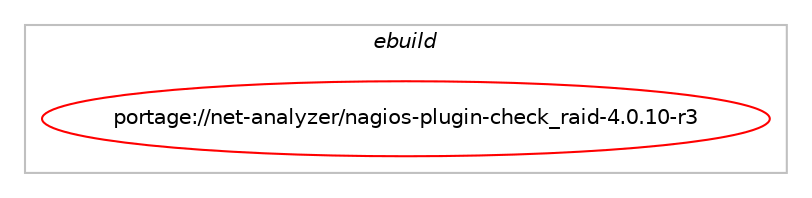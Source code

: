 digraph prolog {

# *************
# Graph options
# *************

newrank=true;
concentrate=true;
compound=true;
graph [rankdir=LR,fontname=Helvetica,fontsize=10,ranksep=1.5];#, ranksep=2.5, nodesep=0.2];
edge  [arrowhead=vee];
node  [fontname=Helvetica,fontsize=10];

# **********
# The ebuild
# **********

subgraph cluster_leftcol {
color=gray;
label=<<i>ebuild</i>>;
id [label="portage://net-analyzer/nagios-plugin-check_raid-4.0.10-r3", color=red, width=4, href="../net-analyzer/nagios-plugin-check_raid-4.0.10-r3.svg"];
}

# ****************
# The dependencies
# ****************

subgraph cluster_midcol {
color=gray;
label=<<i>dependencies</i>>;
subgraph cluster_compile {
fillcolor="#eeeeee";
style=filled;
label=<<i>compile</i>>;
# *** BEGIN UNKNOWN DEPENDENCY TYPE (TODO) ***
# id -> equal(package_dependency(portage://net-analyzer/nagios-plugin-check_raid-4.0.10-r3,install,no,dev-lang,perl,greaterequal,[5.38.2,,-r3,5.38.2-r3],[],[use(equal(perl_features_debug),none),use(equal(perl_features_ithreads),none),use(equal(perl_features_quadmath),none)]))
# *** END UNKNOWN DEPENDENCY TYPE (TODO) ***

# *** BEGIN UNKNOWN DEPENDENCY TYPE (TODO) ***
# id -> equal(package_dependency(portage://net-analyzer/nagios-plugin-check_raid-4.0.10-r3,install,no,dev-perl,Module-Pluggable,none,[,,],[],[]))
# *** END UNKNOWN DEPENDENCY TYPE (TODO) ***

# *** BEGIN UNKNOWN DEPENDENCY TYPE (TODO) ***
# id -> equal(package_dependency(portage://net-analyzer/nagios-plugin-check_raid-4.0.10-r3,install,no,dev-perl,Monitoring-Plugin,none,[,,],[],[]))
# *** END UNKNOWN DEPENDENCY TYPE (TODO) ***

}
subgraph cluster_compileandrun {
fillcolor="#eeeeee";
style=filled;
label=<<i>compile and run</i>>;
}
subgraph cluster_run {
fillcolor="#eeeeee";
style=filled;
label=<<i>run</i>>;
# *** BEGIN UNKNOWN DEPENDENCY TYPE (TODO) ***
# id -> equal(use_conditional_group(positive,3ware,portage://net-analyzer/nagios-plugin-check_raid-4.0.10-r3,[package_dependency(portage://net-analyzer/nagios-plugin-check_raid-4.0.10-r3,run,no,sys-block,tw_cli,none,[,,],[],[])]))
# *** END UNKNOWN DEPENDENCY TYPE (TODO) ***

# *** BEGIN UNKNOWN DEPENDENCY TYPE (TODO) ***
# id -> equal(use_conditional_group(positive,aacraid,portage://net-analyzer/nagios-plugin-check_raid-4.0.10-r3,[package_dependency(portage://net-analyzer/nagios-plugin-check_raid-4.0.10-r3,run,no,sys-block,arcconf,none,[,,],[],[])]))
# *** END UNKNOWN DEPENDENCY TYPE (TODO) ***

# *** BEGIN UNKNOWN DEPENDENCY TYPE (TODO) ***
# id -> equal(use_conditional_group(positive,dmraid,portage://net-analyzer/nagios-plugin-check_raid-4.0.10-r3,[package_dependency(portage://net-analyzer/nagios-plugin-check_raid-4.0.10-r3,run,no,sys-fs,dmraid,none,[,,],[],[])]))
# *** END UNKNOWN DEPENDENCY TYPE (TODO) ***

# *** BEGIN UNKNOWN DEPENDENCY TYPE (TODO) ***
# id -> equal(use_conditional_group(positive,hpa,portage://net-analyzer/nagios-plugin-check_raid-4.0.10-r3,[package_dependency(portage://net-analyzer/nagios-plugin-check_raid-4.0.10-r3,run,no,sys-block,hpacucli,none,[,,],[],[])]))
# *** END UNKNOWN DEPENDENCY TYPE (TODO) ***

# *** BEGIN UNKNOWN DEPENDENCY TYPE (TODO) ***
# id -> equal(use_conditional_group(positive,hpsa,portage://net-analyzer/nagios-plugin-check_raid-4.0.10-r3,[package_dependency(portage://net-analyzer/nagios-plugin-check_raid-4.0.10-r3,run,no,sys-apps,cciss_vol_status,none,[,,],[],[])]))
# *** END UNKNOWN DEPENDENCY TYPE (TODO) ***

# *** BEGIN UNKNOWN DEPENDENCY TYPE (TODO) ***
# id -> equal(use_conditional_group(positive,megaraid-sas,portage://net-analyzer/nagios-plugin-check_raid-4.0.10-r3,[package_dependency(portage://net-analyzer/nagios-plugin-check_raid-4.0.10-r3,run,no,sys-block,megacli,none,[,,],[],[])]))
# *** END UNKNOWN DEPENDENCY TYPE (TODO) ***

# *** BEGIN UNKNOWN DEPENDENCY TYPE (TODO) ***
# id -> equal(use_conditional_group(positive,mpt,portage://net-analyzer/nagios-plugin-check_raid-4.0.10-r3,[package_dependency(portage://net-analyzer/nagios-plugin-check_raid-4.0.10-r3,run,no,sys-block,mpt-status,none,[,,],[],[])]))
# *** END UNKNOWN DEPENDENCY TYPE (TODO) ***

# *** BEGIN UNKNOWN DEPENDENCY TYPE (TODO) ***
# id -> equal(use_conditional_group(positive,mpt-sas2,portage://net-analyzer/nagios-plugin-check_raid-4.0.10-r3,[package_dependency(portage://net-analyzer/nagios-plugin-check_raid-4.0.10-r3,run,no,sys-block,sas2ircu,none,[,,],[],[])]))
# *** END UNKNOWN DEPENDENCY TYPE (TODO) ***

# *** BEGIN UNKNOWN DEPENDENCY TYPE (TODO) ***
# id -> equal(package_dependency(portage://net-analyzer/nagios-plugin-check_raid-4.0.10-r3,run,no,dev-lang,perl,greaterequal,[5.38.2,,-r3,5.38.2-r3],[],[use(equal(perl_features_debug),none),use(equal(perl_features_ithreads),none),use(equal(perl_features_quadmath),none)]))
# *** END UNKNOWN DEPENDENCY TYPE (TODO) ***

# *** BEGIN UNKNOWN DEPENDENCY TYPE (TODO) ***
# id -> equal(package_dependency(portage://net-analyzer/nagios-plugin-check_raid-4.0.10-r3,run,no,dev-lang,perl,none,[,,],any_same_slot,[]))
# *** END UNKNOWN DEPENDENCY TYPE (TODO) ***

# *** BEGIN UNKNOWN DEPENDENCY TYPE (TODO) ***
# id -> equal(package_dependency(portage://net-analyzer/nagios-plugin-check_raid-4.0.10-r3,run,no,dev-perl,Module-Pluggable,none,[,,],[],[]))
# *** END UNKNOWN DEPENDENCY TYPE (TODO) ***

# *** BEGIN UNKNOWN DEPENDENCY TYPE (TODO) ***
# id -> equal(package_dependency(portage://net-analyzer/nagios-plugin-check_raid-4.0.10-r3,run,no,dev-perl,Monitoring-Plugin,none,[,,],[],[]))
# *** END UNKNOWN DEPENDENCY TYPE (TODO) ***

# *** BEGIN UNKNOWN DEPENDENCY TYPE (TODO) ***
# id -> equal(package_dependency(portage://net-analyzer/nagios-plugin-check_raid-4.0.10-r3,run,no,sys-apps,smartmontools,none,[,,],[],[]))
# *** END UNKNOWN DEPENDENCY TYPE (TODO) ***

# *** BEGIN UNKNOWN DEPENDENCY TYPE (TODO) ***
# id -> equal(package_dependency(portage://net-analyzer/nagios-plugin-check_raid-4.0.10-r3,run,no,sys-fs,lsscsi,none,[,,],[],[]))
# *** END UNKNOWN DEPENDENCY TYPE (TODO) ***

}
}

# **************
# The candidates
# **************

subgraph cluster_choices {
rank=same;
color=gray;
label=<<i>candidates</i>>;

}

}
